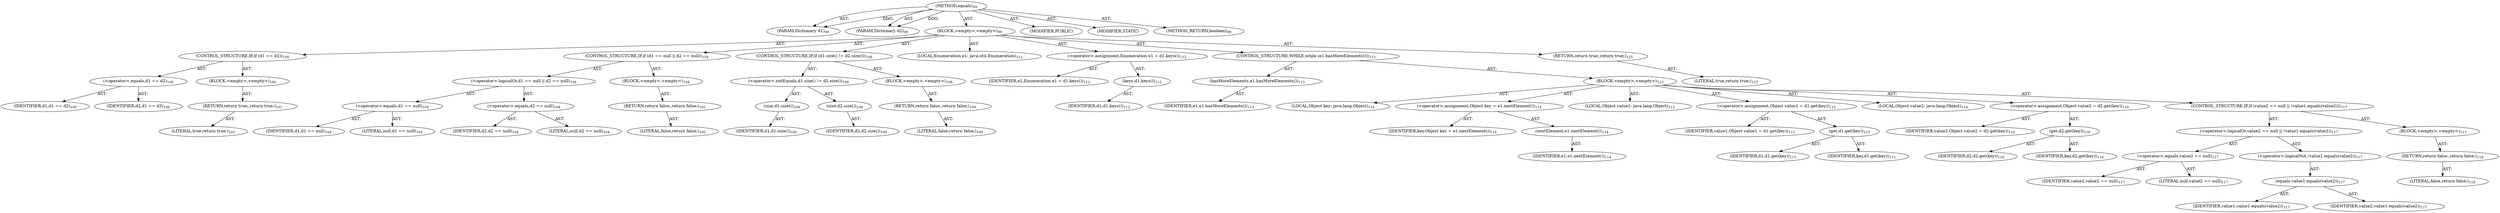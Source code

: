digraph "equals" {  
"111669149697" [label = <(METHOD,equals)<SUB>99</SUB>> ]
"115964116994" [label = <(PARAM,Dictionary d1)<SUB>99</SUB>> ]
"115964116995" [label = <(PARAM,Dictionary d2)<SUB>99</SUB>> ]
"25769803779" [label = <(BLOCK,&lt;empty&gt;,&lt;empty&gt;)<SUB>99</SUB>> ]
"47244640258" [label = <(CONTROL_STRUCTURE,IF,if (d1 == d2))<SUB>100</SUB>> ]
"30064771077" [label = <(&lt;operator&gt;.equals,d1 == d2)<SUB>100</SUB>> ]
"68719476742" [label = <(IDENTIFIER,d1,d1 == d2)<SUB>100</SUB>> ]
"68719476743" [label = <(IDENTIFIER,d2,d1 == d2)<SUB>100</SUB>> ]
"25769803780" [label = <(BLOCK,&lt;empty&gt;,&lt;empty&gt;)<SUB>100</SUB>> ]
"146028888067" [label = <(RETURN,return true;,return true;)<SUB>101</SUB>> ]
"90194313220" [label = <(LITERAL,true,return true;)<SUB>101</SUB>> ]
"47244640259" [label = <(CONTROL_STRUCTURE,IF,if (d1 == null || d2 == null))<SUB>104</SUB>> ]
"30064771078" [label = <(&lt;operator&gt;.logicalOr,d1 == null || d2 == null)<SUB>104</SUB>> ]
"30064771079" [label = <(&lt;operator&gt;.equals,d1 == null)<SUB>104</SUB>> ]
"68719476744" [label = <(IDENTIFIER,d1,d1 == null)<SUB>104</SUB>> ]
"90194313221" [label = <(LITERAL,null,d1 == null)<SUB>104</SUB>> ]
"30064771080" [label = <(&lt;operator&gt;.equals,d2 == null)<SUB>104</SUB>> ]
"68719476745" [label = <(IDENTIFIER,d2,d2 == null)<SUB>104</SUB>> ]
"90194313222" [label = <(LITERAL,null,d2 == null)<SUB>104</SUB>> ]
"25769803781" [label = <(BLOCK,&lt;empty&gt;,&lt;empty&gt;)<SUB>104</SUB>> ]
"146028888068" [label = <(RETURN,return false;,return false;)<SUB>105</SUB>> ]
"90194313223" [label = <(LITERAL,false,return false;)<SUB>105</SUB>> ]
"47244640260" [label = <(CONTROL_STRUCTURE,IF,if (d1.size() != d2.size()))<SUB>108</SUB>> ]
"30064771081" [label = <(&lt;operator&gt;.notEquals,d1.size() != d2.size())<SUB>108</SUB>> ]
"30064771082" [label = <(size,d1.size())<SUB>108</SUB>> ]
"68719476746" [label = <(IDENTIFIER,d1,d1.size())<SUB>108</SUB>> ]
"30064771083" [label = <(size,d2.size())<SUB>108</SUB>> ]
"68719476747" [label = <(IDENTIFIER,d2,d2.size())<SUB>108</SUB>> ]
"25769803782" [label = <(BLOCK,&lt;empty&gt;,&lt;empty&gt;)<SUB>108</SUB>> ]
"146028888069" [label = <(RETURN,return false;,return false;)<SUB>109</SUB>> ]
"90194313224" [label = <(LITERAL,false,return false;)<SUB>109</SUB>> ]
"94489280512" [label = <(LOCAL,Enumeration e1: java.util.Enumeration)<SUB>112</SUB>> ]
"30064771084" [label = <(&lt;operator&gt;.assignment,Enumeration e1 = d1.keys())<SUB>112</SUB>> ]
"68719476748" [label = <(IDENTIFIER,e1,Enumeration e1 = d1.keys())<SUB>112</SUB>> ]
"30064771085" [label = <(keys,d1.keys())<SUB>112</SUB>> ]
"68719476749" [label = <(IDENTIFIER,d1,d1.keys())<SUB>112</SUB>> ]
"47244640261" [label = <(CONTROL_STRUCTURE,WHILE,while (e1.hasMoreElements()))<SUB>113</SUB>> ]
"30064771086" [label = <(hasMoreElements,e1.hasMoreElements())<SUB>113</SUB>> ]
"68719476750" [label = <(IDENTIFIER,e1,e1.hasMoreElements())<SUB>113</SUB>> ]
"25769803783" [label = <(BLOCK,&lt;empty&gt;,&lt;empty&gt;)<SUB>113</SUB>> ]
"94489280513" [label = <(LOCAL,Object key: java.lang.Object)<SUB>114</SUB>> ]
"30064771087" [label = <(&lt;operator&gt;.assignment,Object key = e1.nextElement())<SUB>114</SUB>> ]
"68719476751" [label = <(IDENTIFIER,key,Object key = e1.nextElement())<SUB>114</SUB>> ]
"30064771088" [label = <(nextElement,e1.nextElement())<SUB>114</SUB>> ]
"68719476752" [label = <(IDENTIFIER,e1,e1.nextElement())<SUB>114</SUB>> ]
"94489280514" [label = <(LOCAL,Object value1: java.lang.Object)<SUB>115</SUB>> ]
"30064771089" [label = <(&lt;operator&gt;.assignment,Object value1 = d1.get(key))<SUB>115</SUB>> ]
"68719476753" [label = <(IDENTIFIER,value1,Object value1 = d1.get(key))<SUB>115</SUB>> ]
"30064771090" [label = <(get,d1.get(key))<SUB>115</SUB>> ]
"68719476754" [label = <(IDENTIFIER,d1,d1.get(key))<SUB>115</SUB>> ]
"68719476755" [label = <(IDENTIFIER,key,d1.get(key))<SUB>115</SUB>> ]
"94489280515" [label = <(LOCAL,Object value2: java.lang.Object)<SUB>116</SUB>> ]
"30064771091" [label = <(&lt;operator&gt;.assignment,Object value2 = d2.get(key))<SUB>116</SUB>> ]
"68719476756" [label = <(IDENTIFIER,value2,Object value2 = d2.get(key))<SUB>116</SUB>> ]
"30064771092" [label = <(get,d2.get(key))<SUB>116</SUB>> ]
"68719476757" [label = <(IDENTIFIER,d2,d2.get(key))<SUB>116</SUB>> ]
"68719476758" [label = <(IDENTIFIER,key,d2.get(key))<SUB>116</SUB>> ]
"47244640262" [label = <(CONTROL_STRUCTURE,IF,if (value2 == null || !value1.equals(value2)))<SUB>117</SUB>> ]
"30064771093" [label = <(&lt;operator&gt;.logicalOr,value2 == null || !value1.equals(value2))<SUB>117</SUB>> ]
"30064771094" [label = <(&lt;operator&gt;.equals,value2 == null)<SUB>117</SUB>> ]
"68719476759" [label = <(IDENTIFIER,value2,value2 == null)<SUB>117</SUB>> ]
"90194313225" [label = <(LITERAL,null,value2 == null)<SUB>117</SUB>> ]
"30064771095" [label = <(&lt;operator&gt;.logicalNot,!value1.equals(value2))<SUB>117</SUB>> ]
"30064771096" [label = <(equals,value1.equals(value2))<SUB>117</SUB>> ]
"68719476760" [label = <(IDENTIFIER,value1,value1.equals(value2))<SUB>117</SUB>> ]
"68719476761" [label = <(IDENTIFIER,value2,value1.equals(value2))<SUB>117</SUB>> ]
"25769803784" [label = <(BLOCK,&lt;empty&gt;,&lt;empty&gt;)<SUB>117</SUB>> ]
"146028888070" [label = <(RETURN,return false;,return false;)<SUB>118</SUB>> ]
"90194313226" [label = <(LITERAL,false,return false;)<SUB>118</SUB>> ]
"146028888071" [label = <(RETURN,return true;,return true;)<SUB>125</SUB>> ]
"90194313227" [label = <(LITERAL,true,return true;)<SUB>125</SUB>> ]
"133143986178" [label = <(MODIFIER,PUBLIC)> ]
"133143986179" [label = <(MODIFIER,STATIC)> ]
"128849018881" [label = <(METHOD_RETURN,boolean)<SUB>99</SUB>> ]
  "111669149697" -> "115964116994"  [ label = "AST: "] 
  "111669149697" -> "115964116995"  [ label = "AST: "] 
  "111669149697" -> "25769803779"  [ label = "AST: "] 
  "111669149697" -> "133143986178"  [ label = "AST: "] 
  "111669149697" -> "133143986179"  [ label = "AST: "] 
  "111669149697" -> "128849018881"  [ label = "AST: "] 
  "25769803779" -> "47244640258"  [ label = "AST: "] 
  "25769803779" -> "47244640259"  [ label = "AST: "] 
  "25769803779" -> "47244640260"  [ label = "AST: "] 
  "25769803779" -> "94489280512"  [ label = "AST: "] 
  "25769803779" -> "30064771084"  [ label = "AST: "] 
  "25769803779" -> "47244640261"  [ label = "AST: "] 
  "25769803779" -> "146028888071"  [ label = "AST: "] 
  "47244640258" -> "30064771077"  [ label = "AST: "] 
  "47244640258" -> "25769803780"  [ label = "AST: "] 
  "30064771077" -> "68719476742"  [ label = "AST: "] 
  "30064771077" -> "68719476743"  [ label = "AST: "] 
  "25769803780" -> "146028888067"  [ label = "AST: "] 
  "146028888067" -> "90194313220"  [ label = "AST: "] 
  "47244640259" -> "30064771078"  [ label = "AST: "] 
  "47244640259" -> "25769803781"  [ label = "AST: "] 
  "30064771078" -> "30064771079"  [ label = "AST: "] 
  "30064771078" -> "30064771080"  [ label = "AST: "] 
  "30064771079" -> "68719476744"  [ label = "AST: "] 
  "30064771079" -> "90194313221"  [ label = "AST: "] 
  "30064771080" -> "68719476745"  [ label = "AST: "] 
  "30064771080" -> "90194313222"  [ label = "AST: "] 
  "25769803781" -> "146028888068"  [ label = "AST: "] 
  "146028888068" -> "90194313223"  [ label = "AST: "] 
  "47244640260" -> "30064771081"  [ label = "AST: "] 
  "47244640260" -> "25769803782"  [ label = "AST: "] 
  "30064771081" -> "30064771082"  [ label = "AST: "] 
  "30064771081" -> "30064771083"  [ label = "AST: "] 
  "30064771082" -> "68719476746"  [ label = "AST: "] 
  "30064771083" -> "68719476747"  [ label = "AST: "] 
  "25769803782" -> "146028888069"  [ label = "AST: "] 
  "146028888069" -> "90194313224"  [ label = "AST: "] 
  "30064771084" -> "68719476748"  [ label = "AST: "] 
  "30064771084" -> "30064771085"  [ label = "AST: "] 
  "30064771085" -> "68719476749"  [ label = "AST: "] 
  "47244640261" -> "30064771086"  [ label = "AST: "] 
  "47244640261" -> "25769803783"  [ label = "AST: "] 
  "30064771086" -> "68719476750"  [ label = "AST: "] 
  "25769803783" -> "94489280513"  [ label = "AST: "] 
  "25769803783" -> "30064771087"  [ label = "AST: "] 
  "25769803783" -> "94489280514"  [ label = "AST: "] 
  "25769803783" -> "30064771089"  [ label = "AST: "] 
  "25769803783" -> "94489280515"  [ label = "AST: "] 
  "25769803783" -> "30064771091"  [ label = "AST: "] 
  "25769803783" -> "47244640262"  [ label = "AST: "] 
  "30064771087" -> "68719476751"  [ label = "AST: "] 
  "30064771087" -> "30064771088"  [ label = "AST: "] 
  "30064771088" -> "68719476752"  [ label = "AST: "] 
  "30064771089" -> "68719476753"  [ label = "AST: "] 
  "30064771089" -> "30064771090"  [ label = "AST: "] 
  "30064771090" -> "68719476754"  [ label = "AST: "] 
  "30064771090" -> "68719476755"  [ label = "AST: "] 
  "30064771091" -> "68719476756"  [ label = "AST: "] 
  "30064771091" -> "30064771092"  [ label = "AST: "] 
  "30064771092" -> "68719476757"  [ label = "AST: "] 
  "30064771092" -> "68719476758"  [ label = "AST: "] 
  "47244640262" -> "30064771093"  [ label = "AST: "] 
  "47244640262" -> "25769803784"  [ label = "AST: "] 
  "30064771093" -> "30064771094"  [ label = "AST: "] 
  "30064771093" -> "30064771095"  [ label = "AST: "] 
  "30064771094" -> "68719476759"  [ label = "AST: "] 
  "30064771094" -> "90194313225"  [ label = "AST: "] 
  "30064771095" -> "30064771096"  [ label = "AST: "] 
  "30064771096" -> "68719476760"  [ label = "AST: "] 
  "30064771096" -> "68719476761"  [ label = "AST: "] 
  "25769803784" -> "146028888070"  [ label = "AST: "] 
  "146028888070" -> "90194313226"  [ label = "AST: "] 
  "146028888071" -> "90194313227"  [ label = "AST: "] 
  "111669149697" -> "115964116994"  [ label = "DDG: "] 
  "111669149697" -> "115964116995"  [ label = "DDG: "] 
}
